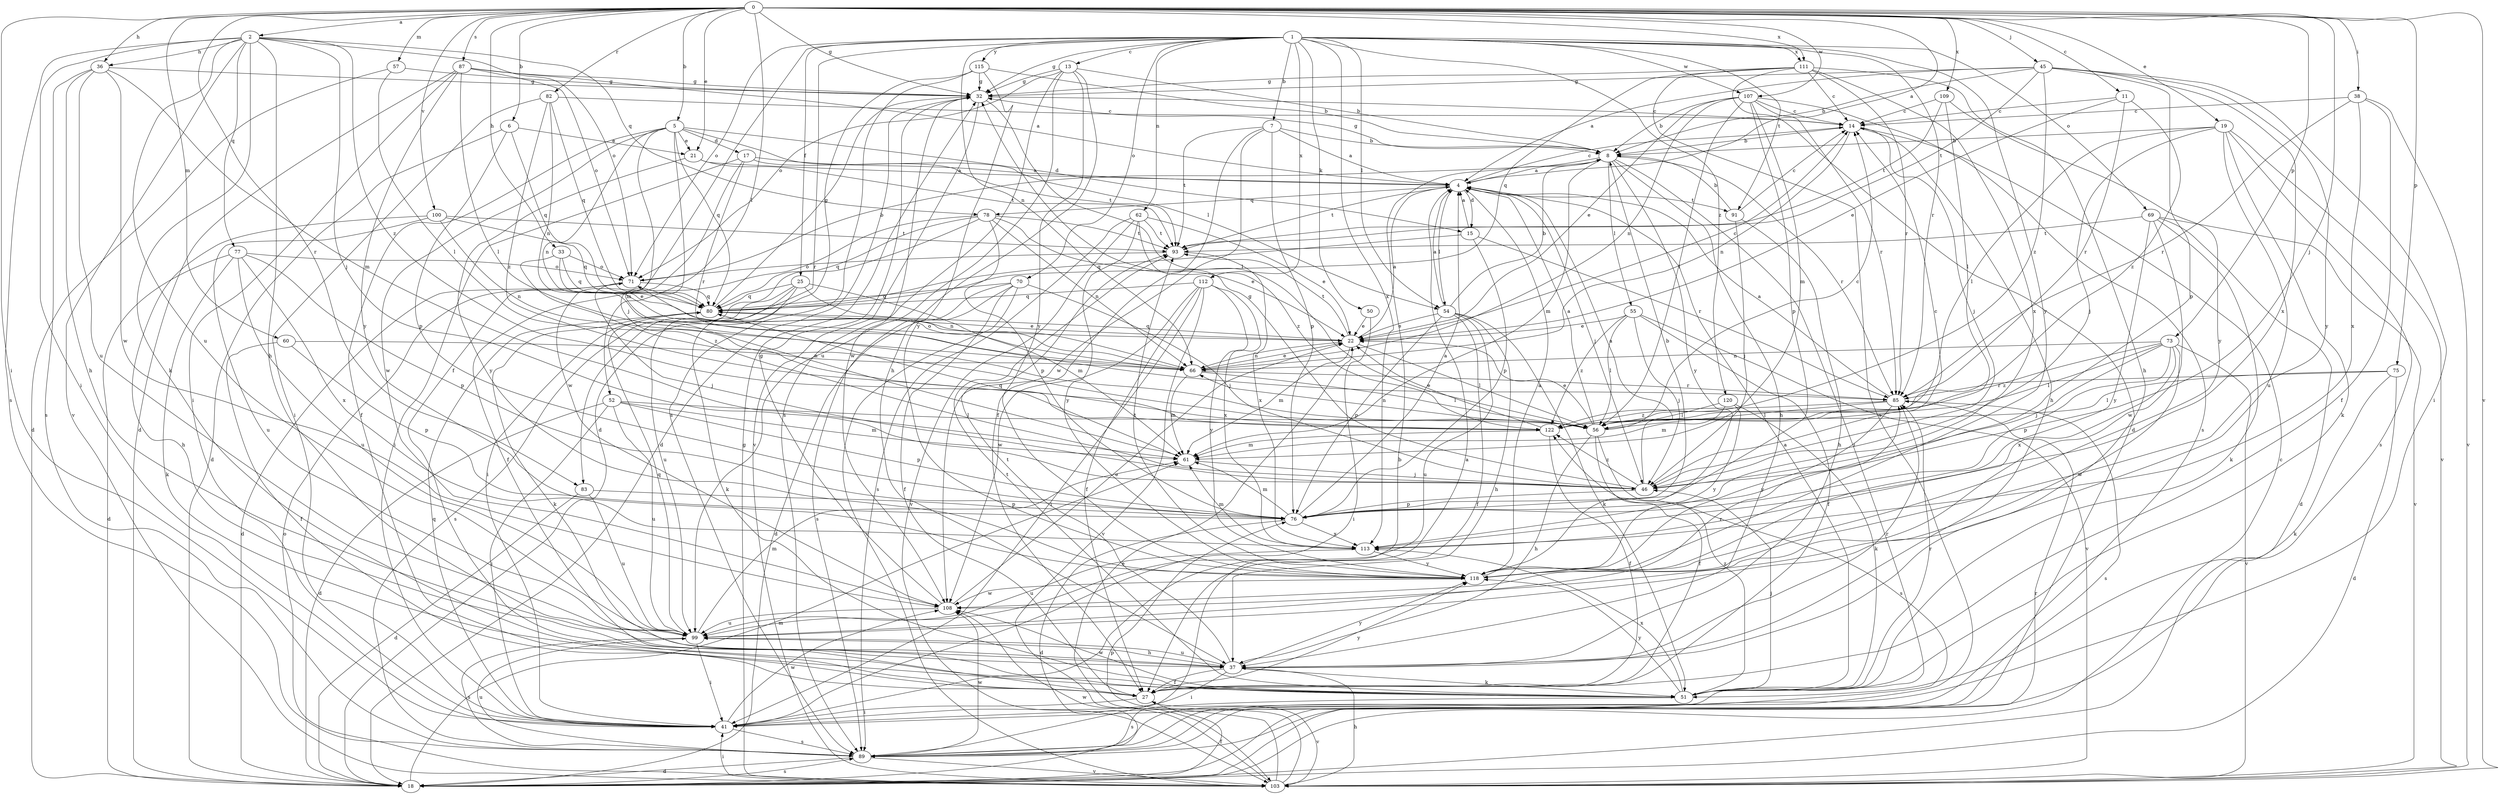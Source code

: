 strict digraph  {
0;
1;
2;
4;
5;
6;
7;
8;
11;
13;
14;
15;
17;
18;
19;
21;
22;
25;
27;
32;
33;
36;
37;
38;
41;
45;
46;
50;
51;
52;
54;
55;
56;
57;
60;
61;
62;
66;
69;
70;
71;
73;
75;
76;
77;
78;
80;
82;
83;
85;
87;
89;
91;
93;
99;
100;
103;
107;
108;
109;
111;
112;
113;
115;
118;
120;
122;
0 -> 2  [label=a];
0 -> 4  [label=a];
0 -> 5  [label=b];
0 -> 6  [label=b];
0 -> 11  [label=c];
0 -> 19  [label=e];
0 -> 21  [label=e];
0 -> 32  [label=g];
0 -> 33  [label=h];
0 -> 36  [label=h];
0 -> 38  [label=i];
0 -> 41  [label=i];
0 -> 45  [label=j];
0 -> 46  [label=j];
0 -> 52  [label=l];
0 -> 57  [label=m];
0 -> 60  [label=m];
0 -> 73  [label=p];
0 -> 75  [label=p];
0 -> 82  [label=r];
0 -> 83  [label=r];
0 -> 87  [label=s];
0 -> 100  [label=v];
0 -> 103  [label=v];
0 -> 107  [label=w];
0 -> 109  [label=x];
0 -> 111  [label=x];
1 -> 7  [label=b];
1 -> 13  [label=c];
1 -> 25  [label=f];
1 -> 27  [label=f];
1 -> 32  [label=g];
1 -> 50  [label=k];
1 -> 54  [label=l];
1 -> 62  [label=n];
1 -> 66  [label=n];
1 -> 69  [label=o];
1 -> 70  [label=o];
1 -> 71  [label=o];
1 -> 83  [label=r];
1 -> 85  [label=r];
1 -> 91  [label=t];
1 -> 107  [label=w];
1 -> 111  [label=x];
1 -> 112  [label=x];
1 -> 113  [label=x];
1 -> 115  [label=y];
1 -> 118  [label=y];
1 -> 120  [label=z];
2 -> 36  [label=h];
2 -> 37  [label=h];
2 -> 41  [label=i];
2 -> 46  [label=j];
2 -> 51  [label=k];
2 -> 71  [label=o];
2 -> 77  [label=q];
2 -> 78  [label=q];
2 -> 89  [label=s];
2 -> 99  [label=u];
2 -> 103  [label=v];
2 -> 122  [label=z];
4 -> 14  [label=c];
4 -> 15  [label=d];
4 -> 46  [label=j];
4 -> 54  [label=l];
4 -> 78  [label=q];
4 -> 91  [label=t];
4 -> 93  [label=t];
5 -> 15  [label=d];
5 -> 17  [label=d];
5 -> 21  [label=e];
5 -> 27  [label=f];
5 -> 46  [label=j];
5 -> 54  [label=l];
5 -> 61  [label=m];
5 -> 66  [label=n];
5 -> 80  [label=q];
5 -> 108  [label=w];
6 -> 18  [label=d];
6 -> 21  [label=e];
6 -> 76  [label=p];
6 -> 80  [label=q];
7 -> 4  [label=a];
7 -> 8  [label=b];
7 -> 27  [label=f];
7 -> 76  [label=p];
7 -> 93  [label=t];
7 -> 108  [label=w];
8 -> 4  [label=a];
8 -> 32  [label=g];
8 -> 37  [label=h];
8 -> 41  [label=i];
8 -> 55  [label=l];
8 -> 61  [label=m];
8 -> 85  [label=r];
8 -> 118  [label=y];
11 -> 14  [label=c];
11 -> 22  [label=e];
11 -> 85  [label=r];
11 -> 122  [label=z];
13 -> 8  [label=b];
13 -> 32  [label=g];
13 -> 37  [label=h];
13 -> 71  [label=o];
13 -> 89  [label=s];
13 -> 99  [label=u];
13 -> 118  [label=y];
14 -> 8  [label=b];
14 -> 37  [label=h];
14 -> 46  [label=j];
14 -> 66  [label=n];
15 -> 4  [label=a];
15 -> 76  [label=p];
15 -> 80  [label=q];
15 -> 85  [label=r];
17 -> 4  [label=a];
17 -> 41  [label=i];
17 -> 85  [label=r];
17 -> 93  [label=t];
17 -> 108  [label=w];
18 -> 14  [label=c];
18 -> 27  [label=f];
18 -> 61  [label=m];
18 -> 85  [label=r];
18 -> 89  [label=s];
19 -> 8  [label=b];
19 -> 46  [label=j];
19 -> 51  [label=k];
19 -> 56  [label=l];
19 -> 89  [label=s];
19 -> 99  [label=u];
19 -> 103  [label=v];
21 -> 4  [label=a];
21 -> 93  [label=t];
21 -> 118  [label=y];
22 -> 4  [label=a];
22 -> 14  [label=c];
22 -> 56  [label=l];
22 -> 61  [label=m];
22 -> 66  [label=n];
22 -> 80  [label=q];
22 -> 93  [label=t];
25 -> 51  [label=k];
25 -> 61  [label=m];
25 -> 66  [label=n];
25 -> 80  [label=q];
25 -> 89  [label=s];
25 -> 99  [label=u];
27 -> 41  [label=i];
27 -> 103  [label=v];
27 -> 118  [label=y];
32 -> 14  [label=c];
32 -> 18  [label=d];
32 -> 56  [label=l];
32 -> 103  [label=v];
32 -> 108  [label=w];
33 -> 22  [label=e];
33 -> 71  [label=o];
33 -> 80  [label=q];
33 -> 122  [label=z];
36 -> 32  [label=g];
36 -> 37  [label=h];
36 -> 61  [label=m];
36 -> 89  [label=s];
36 -> 99  [label=u];
36 -> 108  [label=w];
37 -> 27  [label=f];
37 -> 41  [label=i];
37 -> 51  [label=k];
37 -> 85  [label=r];
37 -> 93  [label=t];
37 -> 99  [label=u];
37 -> 118  [label=y];
38 -> 14  [label=c];
38 -> 27  [label=f];
38 -> 85  [label=r];
38 -> 103  [label=v];
38 -> 113  [label=x];
41 -> 4  [label=a];
41 -> 80  [label=q];
41 -> 89  [label=s];
41 -> 108  [label=w];
45 -> 4  [label=a];
45 -> 8  [label=b];
45 -> 32  [label=g];
45 -> 41  [label=i];
45 -> 76  [label=p];
45 -> 93  [label=t];
45 -> 113  [label=x];
45 -> 118  [label=y];
45 -> 122  [label=z];
46 -> 4  [label=a];
46 -> 14  [label=c];
46 -> 32  [label=g];
46 -> 76  [label=p];
46 -> 122  [label=z];
50 -> 22  [label=e];
50 -> 41  [label=i];
51 -> 4  [label=a];
51 -> 46  [label=j];
51 -> 85  [label=r];
51 -> 89  [label=s];
51 -> 93  [label=t];
51 -> 108  [label=w];
51 -> 113  [label=x];
51 -> 118  [label=y];
51 -> 122  [label=z];
52 -> 18  [label=d];
52 -> 41  [label=i];
52 -> 56  [label=l];
52 -> 61  [label=m];
52 -> 76  [label=p];
52 -> 99  [label=u];
54 -> 4  [label=a];
54 -> 8  [label=b];
54 -> 22  [label=e];
54 -> 27  [label=f];
54 -> 37  [label=h];
54 -> 51  [label=k];
54 -> 76  [label=p];
54 -> 99  [label=u];
55 -> 22  [label=e];
55 -> 27  [label=f];
55 -> 46  [label=j];
55 -> 56  [label=l];
55 -> 103  [label=v];
55 -> 122  [label=z];
56 -> 4  [label=a];
56 -> 14  [label=c];
56 -> 22  [label=e];
56 -> 27  [label=f];
56 -> 37  [label=h];
56 -> 66  [label=n];
56 -> 89  [label=s];
57 -> 18  [label=d];
57 -> 32  [label=g];
57 -> 56  [label=l];
60 -> 27  [label=f];
60 -> 66  [label=n];
60 -> 76  [label=p];
61 -> 46  [label=j];
61 -> 80  [label=q];
62 -> 22  [label=e];
62 -> 89  [label=s];
62 -> 93  [label=t];
62 -> 103  [label=v];
62 -> 118  [label=y];
62 -> 122  [label=z];
66 -> 22  [label=e];
66 -> 56  [label=l];
66 -> 61  [label=m];
66 -> 71  [label=o];
66 -> 85  [label=r];
69 -> 18  [label=d];
69 -> 51  [label=k];
69 -> 93  [label=t];
69 -> 103  [label=v];
69 -> 108  [label=w];
69 -> 118  [label=y];
70 -> 18  [label=d];
70 -> 27  [label=f];
70 -> 46  [label=j];
70 -> 80  [label=q];
70 -> 89  [label=s];
70 -> 103  [label=v];
71 -> 8  [label=b];
71 -> 18  [label=d];
71 -> 46  [label=j];
71 -> 80  [label=q];
73 -> 46  [label=j];
73 -> 56  [label=l];
73 -> 66  [label=n];
73 -> 76  [label=p];
73 -> 103  [label=v];
73 -> 108  [label=w];
73 -> 113  [label=x];
73 -> 122  [label=z];
75 -> 18  [label=d];
75 -> 51  [label=k];
75 -> 56  [label=l];
75 -> 85  [label=r];
76 -> 4  [label=a];
76 -> 8  [label=b];
76 -> 18  [label=d];
76 -> 61  [label=m];
76 -> 113  [label=x];
77 -> 18  [label=d];
77 -> 51  [label=k];
77 -> 71  [label=o];
77 -> 76  [label=p];
77 -> 99  [label=u];
77 -> 113  [label=x];
78 -> 22  [label=e];
78 -> 27  [label=f];
78 -> 41  [label=i];
78 -> 66  [label=n];
78 -> 76  [label=p];
78 -> 80  [label=q];
78 -> 93  [label=t];
80 -> 22  [label=e];
80 -> 32  [label=g];
80 -> 51  [label=k];
82 -> 14  [label=c];
82 -> 41  [label=i];
82 -> 66  [label=n];
82 -> 80  [label=q];
82 -> 122  [label=z];
83 -> 18  [label=d];
83 -> 76  [label=p];
83 -> 99  [label=u];
85 -> 4  [label=a];
85 -> 56  [label=l];
85 -> 89  [label=s];
85 -> 118  [label=y];
85 -> 122  [label=z];
87 -> 4  [label=a];
87 -> 18  [label=d];
87 -> 32  [label=g];
87 -> 41  [label=i];
87 -> 56  [label=l];
87 -> 71  [label=o];
87 -> 118  [label=y];
89 -> 8  [label=b];
89 -> 18  [label=d];
89 -> 99  [label=u];
89 -> 103  [label=v];
89 -> 108  [label=w];
91 -> 8  [label=b];
91 -> 14  [label=c];
91 -> 37  [label=h];
91 -> 46  [label=j];
93 -> 71  [label=o];
93 -> 113  [label=x];
99 -> 37  [label=h];
99 -> 41  [label=i];
99 -> 61  [label=m];
99 -> 80  [label=q];
99 -> 85  [label=r];
99 -> 89  [label=s];
100 -> 37  [label=h];
100 -> 66  [label=n];
100 -> 80  [label=q];
100 -> 93  [label=t];
100 -> 99  [label=u];
103 -> 22  [label=e];
103 -> 32  [label=g];
103 -> 37  [label=h];
103 -> 41  [label=i];
103 -> 71  [label=o];
103 -> 76  [label=p];
103 -> 108  [label=w];
107 -> 8  [label=b];
107 -> 14  [label=c];
107 -> 22  [label=e];
107 -> 56  [label=l];
107 -> 61  [label=m];
107 -> 66  [label=n];
107 -> 76  [label=p];
107 -> 85  [label=r];
107 -> 89  [label=s];
108 -> 22  [label=e];
108 -> 32  [label=g];
108 -> 99  [label=u];
109 -> 14  [label=c];
109 -> 56  [label=l];
109 -> 93  [label=t];
109 -> 118  [label=y];
111 -> 14  [label=c];
111 -> 18  [label=d];
111 -> 32  [label=g];
111 -> 37  [label=h];
111 -> 80  [label=q];
111 -> 85  [label=r];
111 -> 89  [label=s];
111 -> 113  [label=x];
112 -> 27  [label=f];
112 -> 41  [label=i];
112 -> 80  [label=q];
112 -> 103  [label=v];
112 -> 108  [label=w];
112 -> 113  [label=x];
112 -> 118  [label=y];
113 -> 61  [label=m];
113 -> 99  [label=u];
113 -> 118  [label=y];
115 -> 8  [label=b];
115 -> 18  [label=d];
115 -> 32  [label=g];
115 -> 89  [label=s];
115 -> 118  [label=y];
118 -> 4  [label=a];
118 -> 93  [label=t];
118 -> 108  [label=w];
120 -> 51  [label=k];
120 -> 56  [label=l];
120 -> 61  [label=m];
120 -> 118  [label=y];
122 -> 22  [label=e];
122 -> 27  [label=f];
122 -> 61  [label=m];
}
